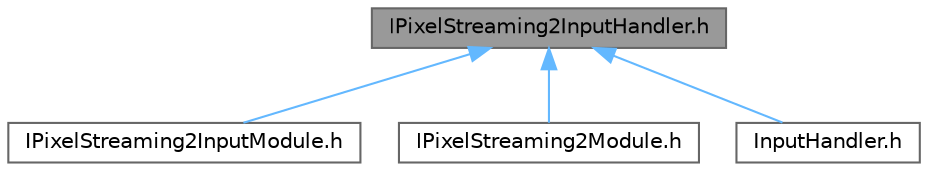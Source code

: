 digraph "IPixelStreaming2InputHandler.h"
{
 // INTERACTIVE_SVG=YES
 // LATEX_PDF_SIZE
  bgcolor="transparent";
  edge [fontname=Helvetica,fontsize=10,labelfontname=Helvetica,labelfontsize=10];
  node [fontname=Helvetica,fontsize=10,shape=box,height=0.2,width=0.4];
  Node1 [id="Node000001",label="IPixelStreaming2InputHandler.h",height=0.2,width=0.4,color="gray40", fillcolor="grey60", style="filled", fontcolor="black",tooltip=" "];
  Node1 -> Node2 [id="edge1_Node000001_Node000002",dir="back",color="steelblue1",style="solid",tooltip=" "];
  Node2 [id="Node000002",label="IPixelStreaming2InputModule.h",height=0.2,width=0.4,color="grey40", fillcolor="white", style="filled",URL="$df/d2f/IPixelStreaming2InputModule_8h.html",tooltip=" "];
  Node1 -> Node3 [id="edge2_Node000001_Node000003",dir="back",color="steelblue1",style="solid",tooltip=" "];
  Node3 [id="Node000003",label="IPixelStreaming2Module.h",height=0.2,width=0.4,color="grey40", fillcolor="white", style="filled",URL="$d5/dad/IPixelStreaming2Module_8h.html",tooltip=" "];
  Node1 -> Node4 [id="edge3_Node000001_Node000004",dir="back",color="steelblue1",style="solid",tooltip=" "];
  Node4 [id="Node000004",label="InputHandler.h",height=0.2,width=0.4,color="grey40", fillcolor="white", style="filled",URL="$df/d2f/InputHandler_8h.html",tooltip=" "];
}
